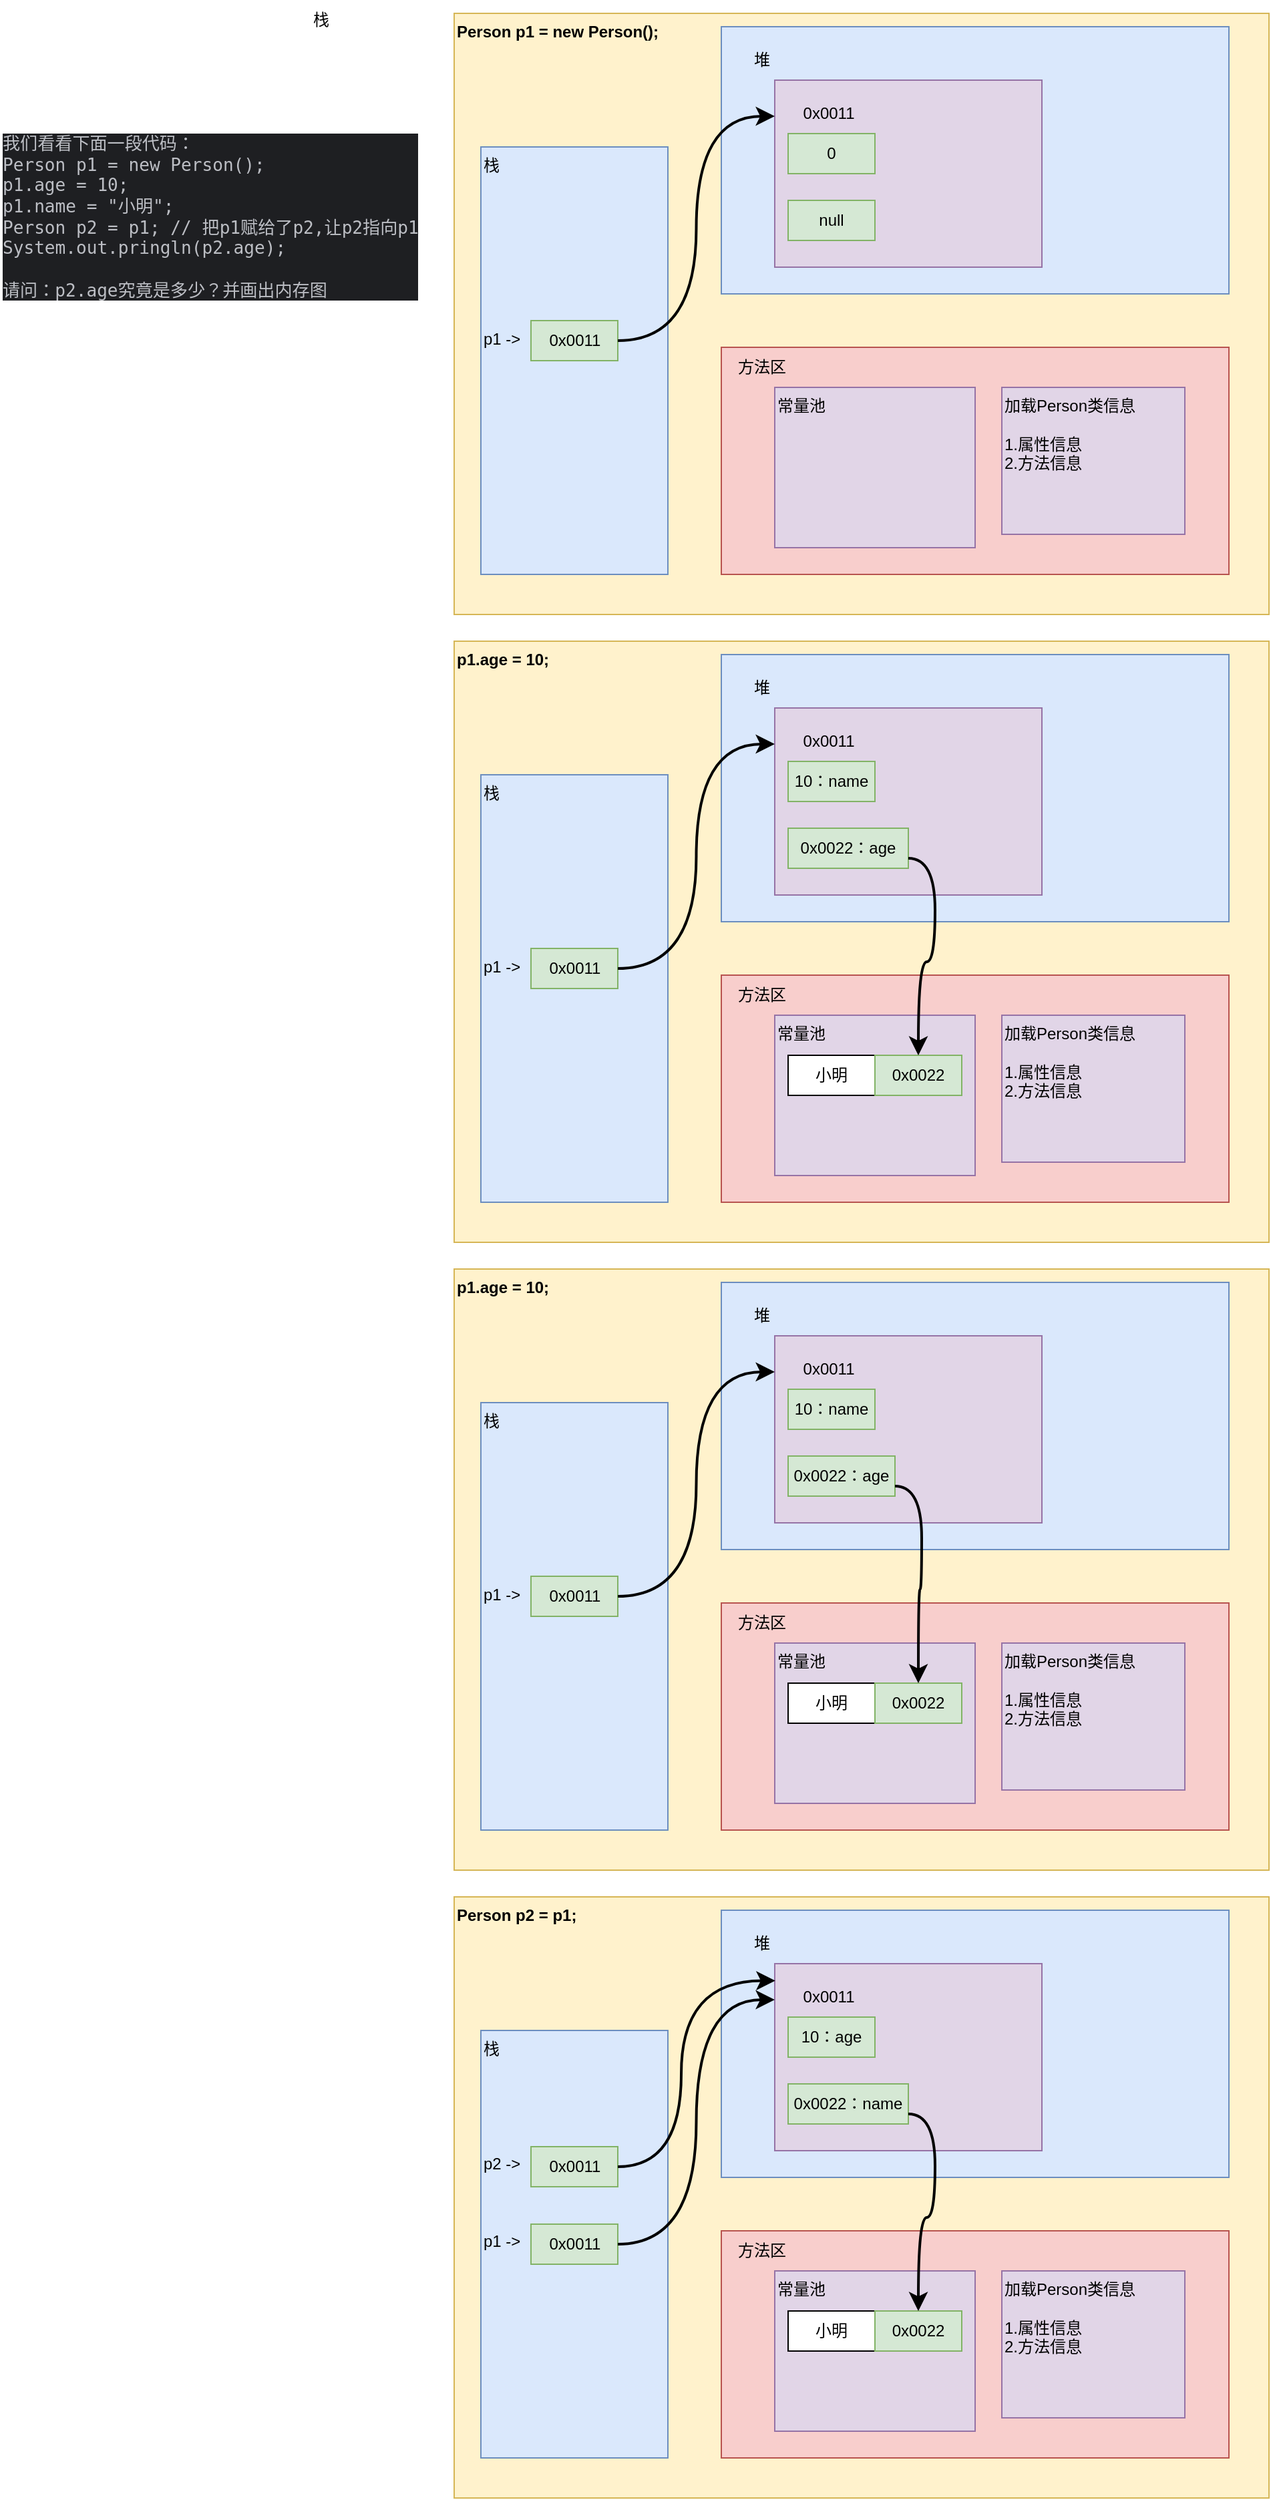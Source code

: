 <mxfile version="24.6.4" type="github">
  <diagram name="第 1 页" id="R63TyGtk8KyL8w1hz66D">
    <mxGraphModel dx="954" dy="615" grid="1" gridSize="10" guides="1" tooltips="1" connect="1" arrows="1" fold="1" page="1" pageScale="1" pageWidth="827" pageHeight="1169" math="0" shadow="0">
      <root>
        <mxCell id="0" />
        <mxCell id="1" parent="0" />
        <UserObject label="&lt;div style=&quot;background-color:#1e1f22;color:#bcbec4&quot;&gt;&lt;pre style=&quot;font-family:&#39;Menlo-Regular&#39;,monospace;font-size:9.8pt;&quot;&gt;我们看看下面一段代码：&lt;br&gt;&lt;span style=&quot;font-family:&#39;JetBrains Mono&#39;,monospace;&quot;&gt;Person p1 = new Person();&lt;br&gt;&lt;/span&gt;&lt;span style=&quot;font-family:&#39;JetBrains Mono&#39;,monospace;&quot;&gt;p1.age = 10;&lt;br&gt;&lt;/span&gt;&lt;span style=&quot;font-family:&#39;JetBrains Mono&#39;,monospace;&quot;&gt;p1.name = &quot;&lt;/span&gt;小明&lt;span style=&quot;font-family:&#39;JetBrains Mono&#39;,monospace;&quot;&gt;&quot;;&lt;br&gt;&lt;/span&gt;&lt;span style=&quot;font-family:&#39;JetBrains Mono&#39;,monospace;&quot;&gt;Person p2 = p1; // &lt;/span&gt;把&lt;span style=&quot;font-family:&#39;JetBrains Mono&#39;,monospace;&quot;&gt;p1&lt;/span&gt;赋给了&lt;span style=&quot;font-family:&#39;JetBrains Mono&#39;,monospace;&quot;&gt;p2,&lt;/span&gt;让&lt;span style=&quot;font-family:&#39;JetBrains Mono&#39;,monospace;&quot;&gt;p2&lt;/span&gt;指向&lt;span style=&quot;font-family:&#39;JetBrains Mono&#39;,monospace;&quot;&gt;p1&lt;br&gt;&lt;/span&gt;&lt;span style=&quot;font-family:&#39;JetBrains Mono&#39;,monospace;&quot;&gt;System.out.pringln(p2.age);&lt;br&gt;&lt;/span&gt;&lt;span style=&quot;font-family:&#39;JetBrains Mono&#39;,monospace;&quot;&gt;&lt;br&gt;&lt;/span&gt;请问：&lt;span style=&quot;font-family:&#39;JetBrains Mono&#39;,monospace;&quot;&gt;p2.age&lt;/span&gt;究竟是多少？并画出内存图&lt;/pre&gt;&lt;/div&gt;" link="&lt;div style=&quot;background-color:#1e1f22;color:#bcbec4&quot;&gt;&lt;pre style=&quot;font-family:&#39;Menlo-Regular&#39;,monospace;font-size:9.8pt;&quot;&gt;我们看看下面一段代码：&lt;br&gt;&lt;span style=&quot;font-family:&#39;JetBrains Mono&#39;,monospace;&quot;&gt;Person p1 = new Person();&lt;br&gt;&lt;/span&gt;&lt;span style=&quot;font-family:&#39;JetBrains Mono&#39;,monospace;&quot;&gt;p1.age = 10;&lt;br&gt;&lt;/span&gt;&lt;span style=&quot;font-family:&#39;JetBrains Mono&#39;,monospace;&quot;&gt;p1.name = &quot;&lt;/span&gt;小明&lt;span style=&quot;font-family:&#39;JetBrains Mono&#39;,monospace;&quot;&gt;&quot;;&lt;br&gt;&lt;/span&gt;&lt;span style=&quot;font-family:&#39;JetBrains Mono&#39;,monospace;&quot;&gt;Person p2 = p1; // &lt;/span&gt;把&lt;span style=&quot;font-family:&#39;JetBrains Mono&#39;,monospace;&quot;&gt;p1&lt;/span&gt;赋给了&lt;span style=&quot;font-family:&#39;JetBrains Mono&#39;,monospace;&quot;&gt;p2,&lt;/span&gt;让&lt;span style=&quot;font-family:&#39;JetBrains Mono&#39;,monospace;&quot;&gt;p2&lt;/span&gt;指向&lt;span style=&quot;font-family:&#39;JetBrains Mono&#39;,monospace;&quot;&gt;p1&lt;br&gt;&lt;/span&gt;&lt;span style=&quot;font-family:&#39;JetBrains Mono&#39;,monospace;&quot;&gt;System.out.pringln(p2.age);&lt;br&gt;&lt;/span&gt;&lt;span style=&quot;font-family:&#39;JetBrains Mono&#39;,monospace;&quot;&gt;&lt;br&gt;&lt;/span&gt;请问：&lt;span style=&quot;font-family:&#39;JetBrains Mono&#39;,monospace;&quot;&gt;p2.age&lt;/span&gt;究竟是多少？并画出内存图&lt;/pre&gt;&lt;/div&gt;" id="XxMkDsJMGtxLcaraHKOx-1">
          <mxCell style="text;whiteSpace=wrap;html=1;" parent="1" vertex="1">
            <mxGeometry x="30" y="160" width="350" height="180" as="geometry" />
          </mxCell>
        </UserObject>
        <mxCell id="XxMkDsJMGtxLcaraHKOx-2" value="&lt;b&gt;Person p1 = new Person();&lt;/b&gt;" style="rounded=0;whiteSpace=wrap;html=1;fillColor=#fff2cc;strokeColor=#d6b656;verticalAlign=top;align=left;" parent="1" vertex="1">
          <mxGeometry x="370" y="90" width="610" height="450" as="geometry" />
        </mxCell>
        <mxCell id="XxMkDsJMGtxLcaraHKOx-3" value="栈&lt;br&gt;&lt;br&gt;&lt;br&gt;&lt;br&gt;&lt;br&gt;&lt;br&gt;&lt;br&gt;&lt;br&gt;&lt;br&gt;p1 -&amp;gt;" style="rounded=0;whiteSpace=wrap;html=1;fillColor=#dae8fc;strokeColor=#6c8ebf;verticalAlign=top;align=left;" parent="1" vertex="1">
          <mxGeometry x="390" y="190" width="140" height="320" as="geometry" />
        </mxCell>
        <mxCell id="XxMkDsJMGtxLcaraHKOx-6" value="栈" style="text;html=1;align=center;verticalAlign=middle;resizable=0;points=[];autosize=1;strokeColor=none;fillColor=none;" parent="1" vertex="1">
          <mxGeometry x="250" y="80" width="40" height="30" as="geometry" />
        </mxCell>
        <mxCell id="XxMkDsJMGtxLcaraHKOx-7" value="" style="rounded=0;whiteSpace=wrap;html=1;fillColor=#dae8fc;strokeColor=#6c8ebf;" parent="1" vertex="1">
          <mxGeometry x="570" y="100" width="380" height="200" as="geometry" />
        </mxCell>
        <mxCell id="XxMkDsJMGtxLcaraHKOx-8" value="" style="rounded=0;whiteSpace=wrap;html=1;fillColor=#f8cecc;strokeColor=#b85450;" parent="1" vertex="1">
          <mxGeometry x="570" y="340" width="380" height="170" as="geometry" />
        </mxCell>
        <mxCell id="XxMkDsJMGtxLcaraHKOx-10" value="堆" style="text;html=1;align=center;verticalAlign=middle;resizable=0;points=[];autosize=1;strokeColor=none;fillColor=none;" parent="1" vertex="1">
          <mxGeometry x="580" y="110" width="40" height="30" as="geometry" />
        </mxCell>
        <mxCell id="XxMkDsJMGtxLcaraHKOx-11" value="&lt;span style=&quot;text-wrap: nowrap;&quot;&gt;加载Person类信息&lt;/span&gt;&lt;div style=&quot;text-wrap: nowrap;&quot;&gt;&lt;br&gt;&lt;div&gt;1.属性信息&lt;/div&gt;&lt;div&gt;2.方法信息&lt;/div&gt;&lt;/div&gt;" style="rounded=0;whiteSpace=wrap;html=1;fillColor=#e1d5e7;strokeColor=#9673a6;align=left;verticalAlign=top;" parent="1" vertex="1">
          <mxGeometry x="780" y="370" width="137" height="110" as="geometry" />
        </mxCell>
        <mxCell id="XxMkDsJMGtxLcaraHKOx-12" value="方法区" style="text;html=1;align=center;verticalAlign=middle;resizable=0;points=[];autosize=1;strokeColor=none;fillColor=none;" parent="1" vertex="1">
          <mxGeometry x="570" y="340" width="60" height="30" as="geometry" />
        </mxCell>
        <mxCell id="XxMkDsJMGtxLcaraHKOx-16" value="" style="rounded=0;whiteSpace=wrap;html=1;fillColor=#e1d5e7;strokeColor=#9673a6;align=left;" parent="1" vertex="1">
          <mxGeometry x="610" y="140" width="200" height="140" as="geometry" />
        </mxCell>
        <mxCell id="XxMkDsJMGtxLcaraHKOx-17" value="0x0011" style="text;html=1;align=center;verticalAlign=middle;resizable=0;points=[];autosize=1;strokeColor=none;fillColor=none;" parent="1" vertex="1">
          <mxGeometry x="620" y="150" width="60" height="30" as="geometry" />
        </mxCell>
        <mxCell id="XxMkDsJMGtxLcaraHKOx-18" value="0" style="rounded=0;whiteSpace=wrap;html=1;fillColor=#d5e8d4;strokeColor=#82b366;" parent="1" vertex="1">
          <mxGeometry x="620" y="180" width="65" height="30" as="geometry" />
        </mxCell>
        <mxCell id="XxMkDsJMGtxLcaraHKOx-19" value="null" style="rounded=0;whiteSpace=wrap;html=1;fillColor=#d5e8d4;strokeColor=#82b366;" parent="1" vertex="1">
          <mxGeometry x="620" y="230" width="65" height="30" as="geometry" />
        </mxCell>
        <mxCell id="LdmIbSoSS_R4Q0QED9KC-6" value="&lt;span style=&quot;text-wrap: nowrap;&quot;&gt;0x0011&lt;/span&gt;" style="rounded=0;whiteSpace=wrap;html=1;fillColor=#d5e8d4;strokeColor=#82b366;" parent="1" vertex="1">
          <mxGeometry x="427.5" y="320" width="65" height="30" as="geometry" />
        </mxCell>
        <mxCell id="LdmIbSoSS_R4Q0QED9KC-8" style="rounded=0;orthogonalLoop=1;jettySize=auto;html=1;entryX=0;entryY=0.193;entryDx=0;entryDy=0;entryPerimeter=0;fontSize=12;startSize=8;endSize=8;edgeStyle=orthogonalEdgeStyle;curved=1;strokeWidth=2;" parent="1" source="LdmIbSoSS_R4Q0QED9KC-6" target="XxMkDsJMGtxLcaraHKOx-16" edge="1">
          <mxGeometry relative="1" as="geometry" />
        </mxCell>
        <mxCell id="LdmIbSoSS_R4Q0QED9KC-9" value="&lt;div style=&quot;text-wrap: nowrap;&quot;&gt;常量池&lt;br&gt;&lt;div&gt;&lt;br&gt;&lt;/div&gt;&lt;div&gt;&lt;br&gt;&lt;/div&gt;&lt;div&gt;&lt;br&gt;&lt;/div&gt;&lt;div&gt;&lt;br&gt;&lt;/div&gt;&lt;div&gt;&lt;br&gt;&lt;/div&gt;&lt;div&gt;&lt;br&gt;&lt;/div&gt;&lt;/div&gt;" style="rounded=0;whiteSpace=wrap;html=1;fillColor=#e1d5e7;strokeColor=#9673a6;align=left;verticalAlign=top;" parent="1" vertex="1">
          <mxGeometry x="610" y="370" width="150" height="120" as="geometry" />
        </mxCell>
        <mxCell id="LdmIbSoSS_R4Q0QED9KC-24" value="&lt;b&gt;p1.age = 10;&lt;/b&gt;" style="rounded=0;whiteSpace=wrap;html=1;fillColor=#fff2cc;strokeColor=#d6b656;verticalAlign=top;align=left;" parent="1" vertex="1">
          <mxGeometry x="370" y="560" width="610" height="450" as="geometry" />
        </mxCell>
        <mxCell id="LdmIbSoSS_R4Q0QED9KC-25" value="栈&lt;br&gt;&lt;br&gt;&lt;br&gt;&lt;br&gt;&lt;br&gt;&lt;br&gt;&lt;br&gt;&lt;br&gt;&lt;br&gt;p1 -&amp;gt;" style="rounded=0;whiteSpace=wrap;html=1;fillColor=#dae8fc;strokeColor=#6c8ebf;verticalAlign=top;align=left;" parent="1" vertex="1">
          <mxGeometry x="390" y="660" width="140" height="320" as="geometry" />
        </mxCell>
        <mxCell id="LdmIbSoSS_R4Q0QED9KC-26" value="" style="rounded=0;whiteSpace=wrap;html=1;fillColor=#dae8fc;strokeColor=#6c8ebf;" parent="1" vertex="1">
          <mxGeometry x="570" y="570" width="380" height="200" as="geometry" />
        </mxCell>
        <mxCell id="LdmIbSoSS_R4Q0QED9KC-27" value="" style="rounded=0;whiteSpace=wrap;html=1;fillColor=#f8cecc;strokeColor=#b85450;" parent="1" vertex="1">
          <mxGeometry x="570" y="810" width="380" height="170" as="geometry" />
        </mxCell>
        <mxCell id="LdmIbSoSS_R4Q0QED9KC-28" value="堆" style="text;html=1;align=center;verticalAlign=middle;resizable=0;points=[];autosize=1;strokeColor=none;fillColor=none;" parent="1" vertex="1">
          <mxGeometry x="580" y="580" width="40" height="30" as="geometry" />
        </mxCell>
        <mxCell id="LdmIbSoSS_R4Q0QED9KC-29" value="&lt;span style=&quot;text-wrap: nowrap;&quot;&gt;加载Person类信息&lt;/span&gt;&lt;div style=&quot;text-wrap: nowrap;&quot;&gt;&lt;br&gt;&lt;div&gt;1.属性信息&lt;/div&gt;&lt;div&gt;2.方法信息&lt;/div&gt;&lt;/div&gt;" style="rounded=0;whiteSpace=wrap;html=1;fillColor=#e1d5e7;strokeColor=#9673a6;align=left;verticalAlign=top;" parent="1" vertex="1">
          <mxGeometry x="780" y="840" width="137" height="110" as="geometry" />
        </mxCell>
        <mxCell id="LdmIbSoSS_R4Q0QED9KC-30" value="方法区" style="text;html=1;align=center;verticalAlign=middle;resizable=0;points=[];autosize=1;strokeColor=none;fillColor=none;" parent="1" vertex="1">
          <mxGeometry x="570" y="810" width="60" height="30" as="geometry" />
        </mxCell>
        <mxCell id="LdmIbSoSS_R4Q0QED9KC-31" value="" style="rounded=0;whiteSpace=wrap;html=1;fillColor=#e1d5e7;strokeColor=#9673a6;align=left;" parent="1" vertex="1">
          <mxGeometry x="610" y="610" width="200" height="140" as="geometry" />
        </mxCell>
        <mxCell id="LdmIbSoSS_R4Q0QED9KC-32" value="0x0011" style="text;html=1;align=center;verticalAlign=middle;resizable=0;points=[];autosize=1;strokeColor=none;fillColor=none;" parent="1" vertex="1">
          <mxGeometry x="620" y="620" width="60" height="30" as="geometry" />
        </mxCell>
        <mxCell id="LdmIbSoSS_R4Q0QED9KC-33" value="10：name" style="rounded=0;whiteSpace=wrap;html=1;fillColor=#d5e8d4;strokeColor=#82b366;" parent="1" vertex="1">
          <mxGeometry x="620" y="650" width="65" height="30" as="geometry" />
        </mxCell>
        <mxCell id="LdmIbSoSS_R4Q0QED9KC-34" value="0x0022：age" style="rounded=0;whiteSpace=wrap;html=1;fillColor=#d5e8d4;strokeColor=#82b366;" parent="1" vertex="1">
          <mxGeometry x="620" y="700" width="90" height="30" as="geometry" />
        </mxCell>
        <mxCell id="LdmIbSoSS_R4Q0QED9KC-35" value="&lt;span style=&quot;text-wrap: nowrap;&quot;&gt;0x0011&lt;/span&gt;" style="rounded=0;whiteSpace=wrap;html=1;fillColor=#d5e8d4;strokeColor=#82b366;" parent="1" vertex="1">
          <mxGeometry x="427.5" y="790" width="65" height="30" as="geometry" />
        </mxCell>
        <mxCell id="LdmIbSoSS_R4Q0QED9KC-36" style="rounded=0;orthogonalLoop=1;jettySize=auto;html=1;entryX=0;entryY=0.193;entryDx=0;entryDy=0;entryPerimeter=0;fontSize=12;startSize=8;endSize=8;edgeStyle=orthogonalEdgeStyle;curved=1;strokeWidth=2;" parent="1" source="LdmIbSoSS_R4Q0QED9KC-35" target="LdmIbSoSS_R4Q0QED9KC-31" edge="1">
          <mxGeometry relative="1" as="geometry" />
        </mxCell>
        <mxCell id="LdmIbSoSS_R4Q0QED9KC-37" value="&lt;div style=&quot;text-wrap: nowrap;&quot;&gt;常量池&lt;br&gt;&lt;div&gt;&lt;br&gt;&lt;/div&gt;&lt;div&gt;&lt;br&gt;&lt;/div&gt;&lt;div&gt;&lt;br&gt;&lt;/div&gt;&lt;div&gt;&lt;br&gt;&lt;/div&gt;&lt;div&gt;&lt;br&gt;&lt;/div&gt;&lt;div&gt;&lt;br&gt;&lt;/div&gt;&lt;/div&gt;" style="rounded=0;whiteSpace=wrap;html=1;fillColor=#e1d5e7;strokeColor=#9673a6;align=left;verticalAlign=top;" parent="1" vertex="1">
          <mxGeometry x="610" y="840" width="150" height="120" as="geometry" />
        </mxCell>
        <mxCell id="LdmIbSoSS_R4Q0QED9KC-38" value="小明" style="rounded=0;whiteSpace=wrap;html=1;" parent="1" vertex="1">
          <mxGeometry x="620" y="870" width="65" height="30" as="geometry" />
        </mxCell>
        <mxCell id="LdmIbSoSS_R4Q0QED9KC-39" value="0x0022" style="rounded=0;whiteSpace=wrap;html=1;fillColor=#d5e8d4;strokeColor=#82b366;" parent="1" vertex="1">
          <mxGeometry x="685" y="870" width="65" height="30" as="geometry" />
        </mxCell>
        <mxCell id="LdmIbSoSS_R4Q0QED9KC-41" style="edgeStyle=orthogonalEdgeStyle;curved=1;rounded=0;orthogonalLoop=1;jettySize=auto;html=1;fontSize=12;startSize=8;endSize=8;exitX=1;exitY=0.75;exitDx=0;exitDy=0;strokeWidth=2;" parent="1" source="LdmIbSoSS_R4Q0QED9KC-34" target="LdmIbSoSS_R4Q0QED9KC-39" edge="1">
          <mxGeometry relative="1" as="geometry" />
        </mxCell>
        <mxCell id="LdmIbSoSS_R4Q0QED9KC-42" value="&lt;b&gt;p1.age = 10;&lt;/b&gt;" style="rounded=0;whiteSpace=wrap;html=1;fillColor=#fff2cc;strokeColor=#d6b656;verticalAlign=top;align=left;" parent="1" vertex="1">
          <mxGeometry x="370" y="1030" width="610" height="450" as="geometry" />
        </mxCell>
        <mxCell id="LdmIbSoSS_R4Q0QED9KC-43" value="栈&lt;br&gt;&lt;br&gt;&lt;br&gt;&lt;br&gt;&lt;br&gt;&lt;br&gt;&lt;br&gt;&lt;br&gt;&lt;br&gt;p1 -&amp;gt;" style="rounded=0;whiteSpace=wrap;html=1;fillColor=#dae8fc;strokeColor=#6c8ebf;verticalAlign=top;align=left;" parent="1" vertex="1">
          <mxGeometry x="390" y="1130" width="140" height="320" as="geometry" />
        </mxCell>
        <mxCell id="LdmIbSoSS_R4Q0QED9KC-44" value="" style="rounded=0;whiteSpace=wrap;html=1;fillColor=#dae8fc;strokeColor=#6c8ebf;" parent="1" vertex="1">
          <mxGeometry x="570" y="1040" width="380" height="200" as="geometry" />
        </mxCell>
        <mxCell id="LdmIbSoSS_R4Q0QED9KC-45" value="" style="rounded=0;whiteSpace=wrap;html=1;fillColor=#f8cecc;strokeColor=#b85450;" parent="1" vertex="1">
          <mxGeometry x="570" y="1280" width="380" height="170" as="geometry" />
        </mxCell>
        <mxCell id="LdmIbSoSS_R4Q0QED9KC-46" value="堆" style="text;html=1;align=center;verticalAlign=middle;resizable=0;points=[];autosize=1;strokeColor=none;fillColor=none;" parent="1" vertex="1">
          <mxGeometry x="580" y="1050" width="40" height="30" as="geometry" />
        </mxCell>
        <mxCell id="LdmIbSoSS_R4Q0QED9KC-47" value="&lt;span style=&quot;text-wrap: nowrap;&quot;&gt;加载Person类信息&lt;/span&gt;&lt;div style=&quot;text-wrap: nowrap;&quot;&gt;&lt;br&gt;&lt;div&gt;1.属性信息&lt;/div&gt;&lt;div&gt;2.方法信息&lt;/div&gt;&lt;/div&gt;" style="rounded=0;whiteSpace=wrap;html=1;fillColor=#e1d5e7;strokeColor=#9673a6;align=left;verticalAlign=top;" parent="1" vertex="1">
          <mxGeometry x="780" y="1310" width="137" height="110" as="geometry" />
        </mxCell>
        <mxCell id="LdmIbSoSS_R4Q0QED9KC-48" value="方法区" style="text;html=1;align=center;verticalAlign=middle;resizable=0;points=[];autosize=1;strokeColor=none;fillColor=none;" parent="1" vertex="1">
          <mxGeometry x="570" y="1280" width="60" height="30" as="geometry" />
        </mxCell>
        <mxCell id="LdmIbSoSS_R4Q0QED9KC-49" value="" style="rounded=0;whiteSpace=wrap;html=1;fillColor=#e1d5e7;strokeColor=#9673a6;align=left;" parent="1" vertex="1">
          <mxGeometry x="610" y="1080" width="200" height="140" as="geometry" />
        </mxCell>
        <mxCell id="LdmIbSoSS_R4Q0QED9KC-50" value="0x0011" style="text;html=1;align=center;verticalAlign=middle;resizable=0;points=[];autosize=1;strokeColor=none;fillColor=none;" parent="1" vertex="1">
          <mxGeometry x="620" y="1090" width="60" height="30" as="geometry" />
        </mxCell>
        <mxCell id="LdmIbSoSS_R4Q0QED9KC-51" value="10：name" style="rounded=0;whiteSpace=wrap;html=1;fillColor=#d5e8d4;strokeColor=#82b366;" parent="1" vertex="1">
          <mxGeometry x="620" y="1120" width="65" height="30" as="geometry" />
        </mxCell>
        <mxCell id="LdmIbSoSS_R4Q0QED9KC-52" value="0x0022：age" style="rounded=0;whiteSpace=wrap;html=1;fillColor=#d5e8d4;strokeColor=#82b366;" parent="1" vertex="1">
          <mxGeometry x="620" y="1170" width="80" height="30" as="geometry" />
        </mxCell>
        <mxCell id="LdmIbSoSS_R4Q0QED9KC-53" value="&lt;span style=&quot;text-wrap: nowrap;&quot;&gt;0x0011&lt;/span&gt;" style="rounded=0;whiteSpace=wrap;html=1;fillColor=#d5e8d4;strokeColor=#82b366;" parent="1" vertex="1">
          <mxGeometry x="427.5" y="1260" width="65" height="30" as="geometry" />
        </mxCell>
        <mxCell id="LdmIbSoSS_R4Q0QED9KC-54" style="rounded=0;orthogonalLoop=1;jettySize=auto;html=1;entryX=0;entryY=0.193;entryDx=0;entryDy=0;entryPerimeter=0;fontSize=12;startSize=8;endSize=8;edgeStyle=orthogonalEdgeStyle;curved=1;strokeWidth=2;" parent="1" source="LdmIbSoSS_R4Q0QED9KC-53" target="LdmIbSoSS_R4Q0QED9KC-49" edge="1">
          <mxGeometry relative="1" as="geometry" />
        </mxCell>
        <mxCell id="LdmIbSoSS_R4Q0QED9KC-55" value="&lt;div style=&quot;text-wrap: nowrap;&quot;&gt;常量池&lt;br&gt;&lt;div&gt;&lt;br&gt;&lt;/div&gt;&lt;div&gt;&lt;br&gt;&lt;/div&gt;&lt;div&gt;&lt;br&gt;&lt;/div&gt;&lt;div&gt;&lt;br&gt;&lt;/div&gt;&lt;div&gt;&lt;br&gt;&lt;/div&gt;&lt;div&gt;&lt;br&gt;&lt;/div&gt;&lt;/div&gt;" style="rounded=0;whiteSpace=wrap;html=1;fillColor=#e1d5e7;strokeColor=#9673a6;align=left;verticalAlign=top;" parent="1" vertex="1">
          <mxGeometry x="610" y="1310" width="150" height="120" as="geometry" />
        </mxCell>
        <mxCell id="LdmIbSoSS_R4Q0QED9KC-56" value="小明" style="rounded=0;whiteSpace=wrap;html=1;" parent="1" vertex="1">
          <mxGeometry x="620" y="1340" width="65" height="30" as="geometry" />
        </mxCell>
        <mxCell id="LdmIbSoSS_R4Q0QED9KC-57" value="0x0022" style="rounded=0;whiteSpace=wrap;html=1;fillColor=#d5e8d4;strokeColor=#82b366;" parent="1" vertex="1">
          <mxGeometry x="685" y="1340" width="65" height="30" as="geometry" />
        </mxCell>
        <mxCell id="LdmIbSoSS_R4Q0QED9KC-58" style="edgeStyle=orthogonalEdgeStyle;curved=1;rounded=0;orthogonalLoop=1;jettySize=auto;html=1;fontSize=12;startSize=8;endSize=8;exitX=1;exitY=0.75;exitDx=0;exitDy=0;strokeWidth=2;" parent="1" source="LdmIbSoSS_R4Q0QED9KC-52" target="LdmIbSoSS_R4Q0QED9KC-57" edge="1">
          <mxGeometry relative="1" as="geometry" />
        </mxCell>
        <mxCell id="LdmIbSoSS_R4Q0QED9KC-59" value="&lt;b&gt;Person p2 = p1;&lt;/b&gt;" style="rounded=0;whiteSpace=wrap;html=1;fillColor=#fff2cc;strokeColor=#d6b656;verticalAlign=top;align=left;" parent="1" vertex="1">
          <mxGeometry x="370" y="1500" width="610" height="450" as="geometry" />
        </mxCell>
        <mxCell id="LdmIbSoSS_R4Q0QED9KC-60" value="栈&lt;br&gt;&lt;br&gt;&lt;br&gt;&lt;br&gt;&lt;br&gt;&lt;br&gt;&lt;div&gt;p2 -&amp;gt;&lt;br&gt;&lt;br&gt;&lt;br&gt;&lt;br&gt;p1 -&amp;gt;&lt;/div&gt;" style="rounded=0;whiteSpace=wrap;html=1;fillColor=#dae8fc;strokeColor=#6c8ebf;verticalAlign=top;align=left;" parent="1" vertex="1">
          <mxGeometry x="390" y="1600" width="140" height="320" as="geometry" />
        </mxCell>
        <mxCell id="LdmIbSoSS_R4Q0QED9KC-61" value="" style="rounded=0;whiteSpace=wrap;html=1;fillColor=#dae8fc;strokeColor=#6c8ebf;" parent="1" vertex="1">
          <mxGeometry x="570" y="1510" width="380" height="200" as="geometry" />
        </mxCell>
        <mxCell id="LdmIbSoSS_R4Q0QED9KC-62" value="" style="rounded=0;whiteSpace=wrap;html=1;fillColor=#f8cecc;strokeColor=#b85450;" parent="1" vertex="1">
          <mxGeometry x="570" y="1750" width="380" height="170" as="geometry" />
        </mxCell>
        <mxCell id="LdmIbSoSS_R4Q0QED9KC-63" value="堆" style="text;html=1;align=center;verticalAlign=middle;resizable=0;points=[];autosize=1;strokeColor=none;fillColor=none;" parent="1" vertex="1">
          <mxGeometry x="580" y="1520" width="40" height="30" as="geometry" />
        </mxCell>
        <mxCell id="LdmIbSoSS_R4Q0QED9KC-64" value="&lt;span style=&quot;text-wrap: nowrap;&quot;&gt;加载Person类信息&lt;/span&gt;&lt;div style=&quot;text-wrap: nowrap;&quot;&gt;&lt;br&gt;&lt;div&gt;1.属性信息&lt;/div&gt;&lt;div&gt;2.方法信息&lt;/div&gt;&lt;/div&gt;" style="rounded=0;whiteSpace=wrap;html=1;fillColor=#e1d5e7;strokeColor=#9673a6;align=left;verticalAlign=top;" parent="1" vertex="1">
          <mxGeometry x="780" y="1780" width="137" height="110" as="geometry" />
        </mxCell>
        <mxCell id="LdmIbSoSS_R4Q0QED9KC-65" value="方法区" style="text;html=1;align=center;verticalAlign=middle;resizable=0;points=[];autosize=1;strokeColor=none;fillColor=none;" parent="1" vertex="1">
          <mxGeometry x="570" y="1750" width="60" height="30" as="geometry" />
        </mxCell>
        <mxCell id="LdmIbSoSS_R4Q0QED9KC-66" value="" style="rounded=0;whiteSpace=wrap;html=1;fillColor=#e1d5e7;strokeColor=#9673a6;align=left;" parent="1" vertex="1">
          <mxGeometry x="610" y="1550" width="200" height="140" as="geometry" />
        </mxCell>
        <mxCell id="LdmIbSoSS_R4Q0QED9KC-67" value="0x0011" style="text;html=1;align=center;verticalAlign=middle;resizable=0;points=[];autosize=1;strokeColor=none;fillColor=none;" parent="1" vertex="1">
          <mxGeometry x="620" y="1560" width="60" height="30" as="geometry" />
        </mxCell>
        <mxCell id="LdmIbSoSS_R4Q0QED9KC-68" value="10：age" style="rounded=0;whiteSpace=wrap;html=1;fillColor=#d5e8d4;strokeColor=#82b366;" parent="1" vertex="1">
          <mxGeometry x="620" y="1590" width="65" height="30" as="geometry" />
        </mxCell>
        <mxCell id="LdmIbSoSS_R4Q0QED9KC-69" value="0x0022：name" style="rounded=0;whiteSpace=wrap;html=1;fillColor=#d5e8d4;strokeColor=#82b366;" parent="1" vertex="1">
          <mxGeometry x="620" y="1640" width="90" height="30" as="geometry" />
        </mxCell>
        <mxCell id="LdmIbSoSS_R4Q0QED9KC-70" value="&lt;span style=&quot;text-wrap: nowrap;&quot;&gt;0x0011&lt;/span&gt;" style="rounded=0;whiteSpace=wrap;html=1;fillColor=#d5e8d4;strokeColor=#82b366;" parent="1" vertex="1">
          <mxGeometry x="427.5" y="1745" width="65" height="30" as="geometry" />
        </mxCell>
        <mxCell id="LdmIbSoSS_R4Q0QED9KC-71" style="rounded=0;orthogonalLoop=1;jettySize=auto;html=1;entryX=0;entryY=0.193;entryDx=0;entryDy=0;entryPerimeter=0;fontSize=12;startSize=8;endSize=8;edgeStyle=orthogonalEdgeStyle;curved=1;strokeWidth=2;" parent="1" source="LdmIbSoSS_R4Q0QED9KC-70" target="LdmIbSoSS_R4Q0QED9KC-66" edge="1">
          <mxGeometry relative="1" as="geometry" />
        </mxCell>
        <mxCell id="LdmIbSoSS_R4Q0QED9KC-72" value="&lt;div style=&quot;text-wrap: nowrap;&quot;&gt;常量池&lt;br&gt;&lt;div&gt;&lt;br&gt;&lt;/div&gt;&lt;div&gt;&lt;br&gt;&lt;/div&gt;&lt;div&gt;&lt;br&gt;&lt;/div&gt;&lt;div&gt;&lt;br&gt;&lt;/div&gt;&lt;div&gt;&lt;br&gt;&lt;/div&gt;&lt;div&gt;&lt;br&gt;&lt;/div&gt;&lt;/div&gt;" style="rounded=0;whiteSpace=wrap;html=1;fillColor=#e1d5e7;strokeColor=#9673a6;align=left;verticalAlign=top;" parent="1" vertex="1">
          <mxGeometry x="610" y="1780" width="150" height="120" as="geometry" />
        </mxCell>
        <mxCell id="LdmIbSoSS_R4Q0QED9KC-73" value="小明" style="rounded=0;whiteSpace=wrap;html=1;" parent="1" vertex="1">
          <mxGeometry x="620" y="1810" width="65" height="30" as="geometry" />
        </mxCell>
        <mxCell id="LdmIbSoSS_R4Q0QED9KC-74" value="0x0022" style="rounded=0;whiteSpace=wrap;html=1;fillColor=#d5e8d4;strokeColor=#82b366;" parent="1" vertex="1">
          <mxGeometry x="685" y="1810" width="65" height="30" as="geometry" />
        </mxCell>
        <mxCell id="LdmIbSoSS_R4Q0QED9KC-75" style="edgeStyle=orthogonalEdgeStyle;curved=1;rounded=0;orthogonalLoop=1;jettySize=auto;html=1;fontSize=12;startSize=8;endSize=8;exitX=1;exitY=0.75;exitDx=0;exitDy=0;strokeWidth=2;" parent="1" source="LdmIbSoSS_R4Q0QED9KC-69" target="LdmIbSoSS_R4Q0QED9KC-74" edge="1">
          <mxGeometry relative="1" as="geometry" />
        </mxCell>
        <mxCell id="LdmIbSoSS_R4Q0QED9KC-76" value="&lt;span style=&quot;text-wrap: nowrap;&quot;&gt;0x0011&lt;/span&gt;" style="rounded=0;whiteSpace=wrap;html=1;fillColor=#d5e8d4;strokeColor=#82b366;" parent="1" vertex="1">
          <mxGeometry x="427.5" y="1687" width="65" height="30" as="geometry" />
        </mxCell>
        <mxCell id="LdmIbSoSS_R4Q0QED9KC-78" style="edgeStyle=orthogonalEdgeStyle;curved=1;rounded=0;orthogonalLoop=1;jettySize=auto;html=1;entryX=0.002;entryY=0.091;entryDx=0;entryDy=0;entryPerimeter=0;fontSize=12;startSize=8;endSize=8;strokeWidth=2;" parent="1" source="LdmIbSoSS_R4Q0QED9KC-76" target="LdmIbSoSS_R4Q0QED9KC-66" edge="1">
          <mxGeometry relative="1" as="geometry">
            <Array as="points">
              <mxPoint x="540" y="1702" />
              <mxPoint x="540" y="1563" />
            </Array>
          </mxGeometry>
        </mxCell>
      </root>
    </mxGraphModel>
  </diagram>
</mxfile>
